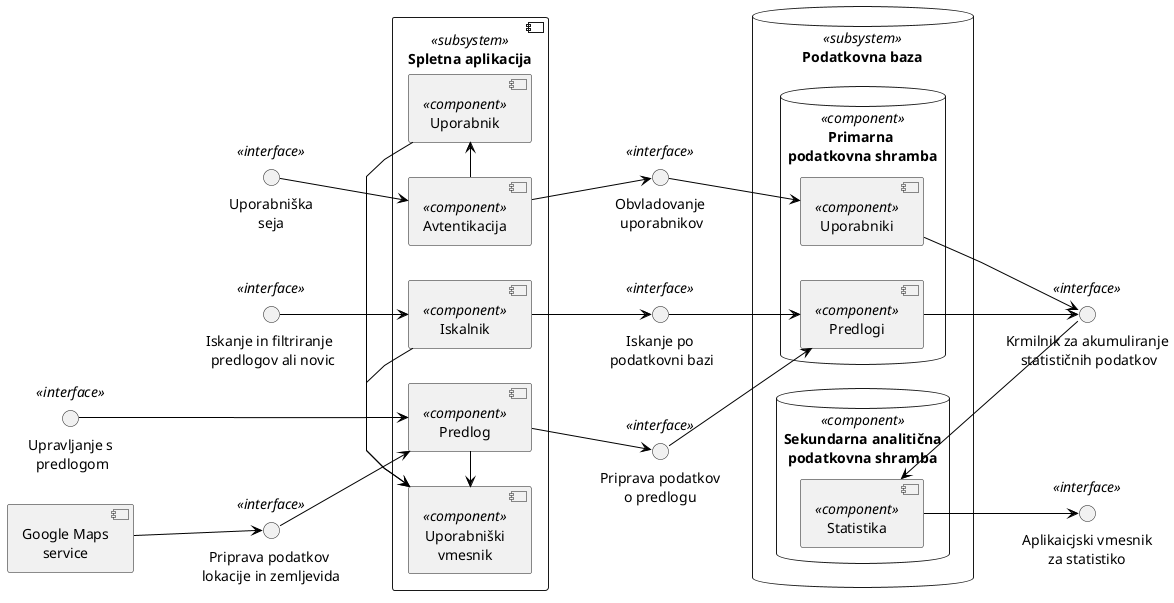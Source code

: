 @startuml RazvojniPogled
skinparam backgroundcolor white
skinparam defaultTextAlignment center
skinparam usecase {
  backgroundColor white
  borderColor #5FB8EC
  arrowColor black
}
skinparam actorBorderColor black
skinparam actorBackgroundColor white
skinparam Linetype polyline
skinparam actorStyle awesome

top to bottom direction

left to right direction

interface "Iskanje in filtriranje \n predlogov ali novic" as Iskanje <<interface>>
interface "Upravljanje s\n predlogom" as UpravljanjePredloga <<interface>>
interface "Uporabniška\nseja" as UporabniskaSeja <<interface>>
interface "Iskanje po\n podatkovni bazi" as IskanjePoBazi <<interface>>
interface "Obvladovanje\n uporabnikov" as ObvladovanjeUporabnikov <<interface>>
interface "Aplikaicjski vmesnik\nza statistiko" as APIstats <<interface>>
interface "Krmilnik za akumuliranje\n statističnih podatkov" as StatsKrmilnik <<interface>>
interface "Priprava podatkov \nlokacije in zemljevida" as Zemljevid <<interface>>
interface "Priprava podatkov\no predlogu" as PredlogPodatki <<interface>>

component "Spletna aplikacija" as SpletnaAplikacija <<subsystem>> {
  component Iskalnik <<component>>
  component Avtentikacija <<component>>
  component Predlog <<component>>
  component Uporabnik <<component>>
  component "Uporabniški\nvmesnik" as UI <<component>>
}

database "Podatkovna baza" as PodatkovnaBaza <<subsystem>> {
  database "Primarna \npodatkovna shramba" as PrimarnaPodatkovnaShramba <<component>> {
    component Predlogi <<component>>
    component Uporabniki <<component>>
  }
  database "Sekundarna analitična\npodatkovna shramba" as SekundarnaAnaliticnaPodatkovnaShramba <<component>> {
    component Statistika <<component>>
  }

}

component "Google Maps\nservice" as Maps

Iskanje -down-> Iskalnik
UporabniskaSeja -down-> Avtentikacija
UpravljanjePredloga --down-> Predlog

Iskalnik -down-> IskanjePoBazi
Avtentikacija -down-> ObvladovanjeUporabnikov

Maps --> Zemljevid
Zemljevid --> Predlog

Avtentikacija -right-> Uporabnik
Iskalnik -left-> UI
Predlog -left-> UI
Uporabnik -left-> UI

IskanjePoBazi --> Predlogi
ObvladovanjeUporabnikov --> Uporabniki
Predlog --> PredlogPodatki
PredlogPodatki --> Predlogi

Predlogi --> StatsKrmilnik
Uporabniki --> StatsKrmilnik

StatsKrmilnik --> Statistika

Statistika --> APIstats

@enduml





